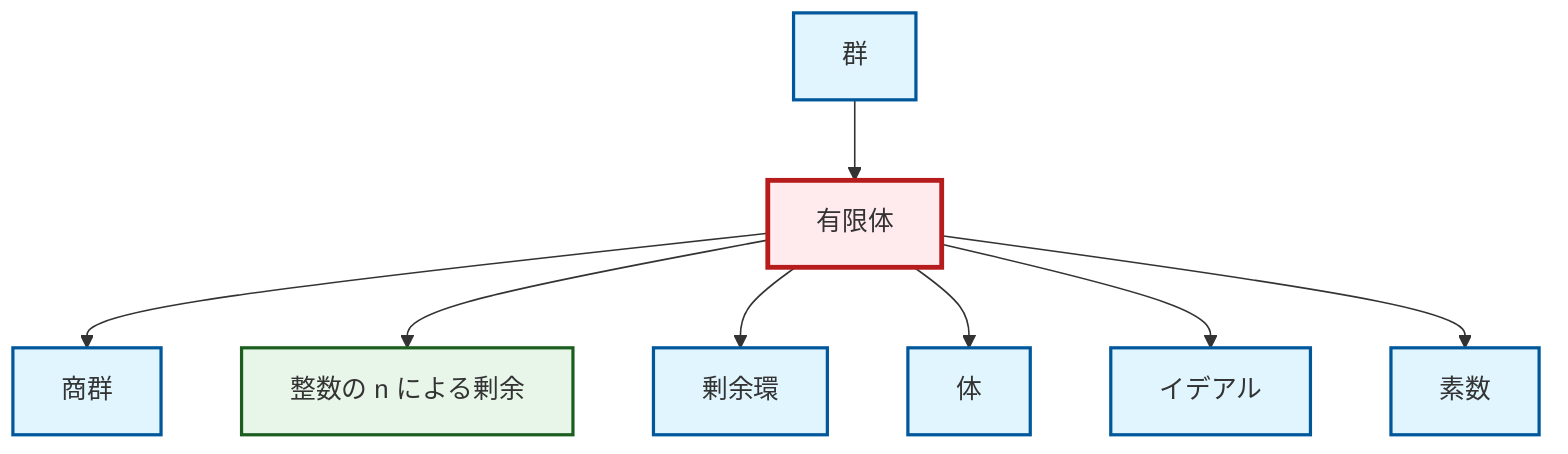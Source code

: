 graph TD
    classDef definition fill:#e1f5fe,stroke:#01579b,stroke-width:2px
    classDef theorem fill:#f3e5f5,stroke:#4a148c,stroke-width:2px
    classDef axiom fill:#fff3e0,stroke:#e65100,stroke-width:2px
    classDef example fill:#e8f5e9,stroke:#1b5e20,stroke-width:2px
    classDef current fill:#ffebee,stroke:#b71c1c,stroke-width:3px
    def-field["体"]:::definition
    ex-quotient-integers-mod-n["整数の n による剰余"]:::example
    def-quotient-ring["剰余環"]:::definition
    def-ideal["イデアル"]:::definition
    def-group["群"]:::definition
    def-prime["素数"]:::definition
    def-quotient-group["商群"]:::definition
    ex-finite-field["有限体"]:::example
    ex-finite-field --> def-quotient-group
    def-group --> ex-finite-field
    ex-finite-field --> ex-quotient-integers-mod-n
    ex-finite-field --> def-quotient-ring
    ex-finite-field --> def-field
    ex-finite-field --> def-ideal
    ex-finite-field --> def-prime
    class ex-finite-field current